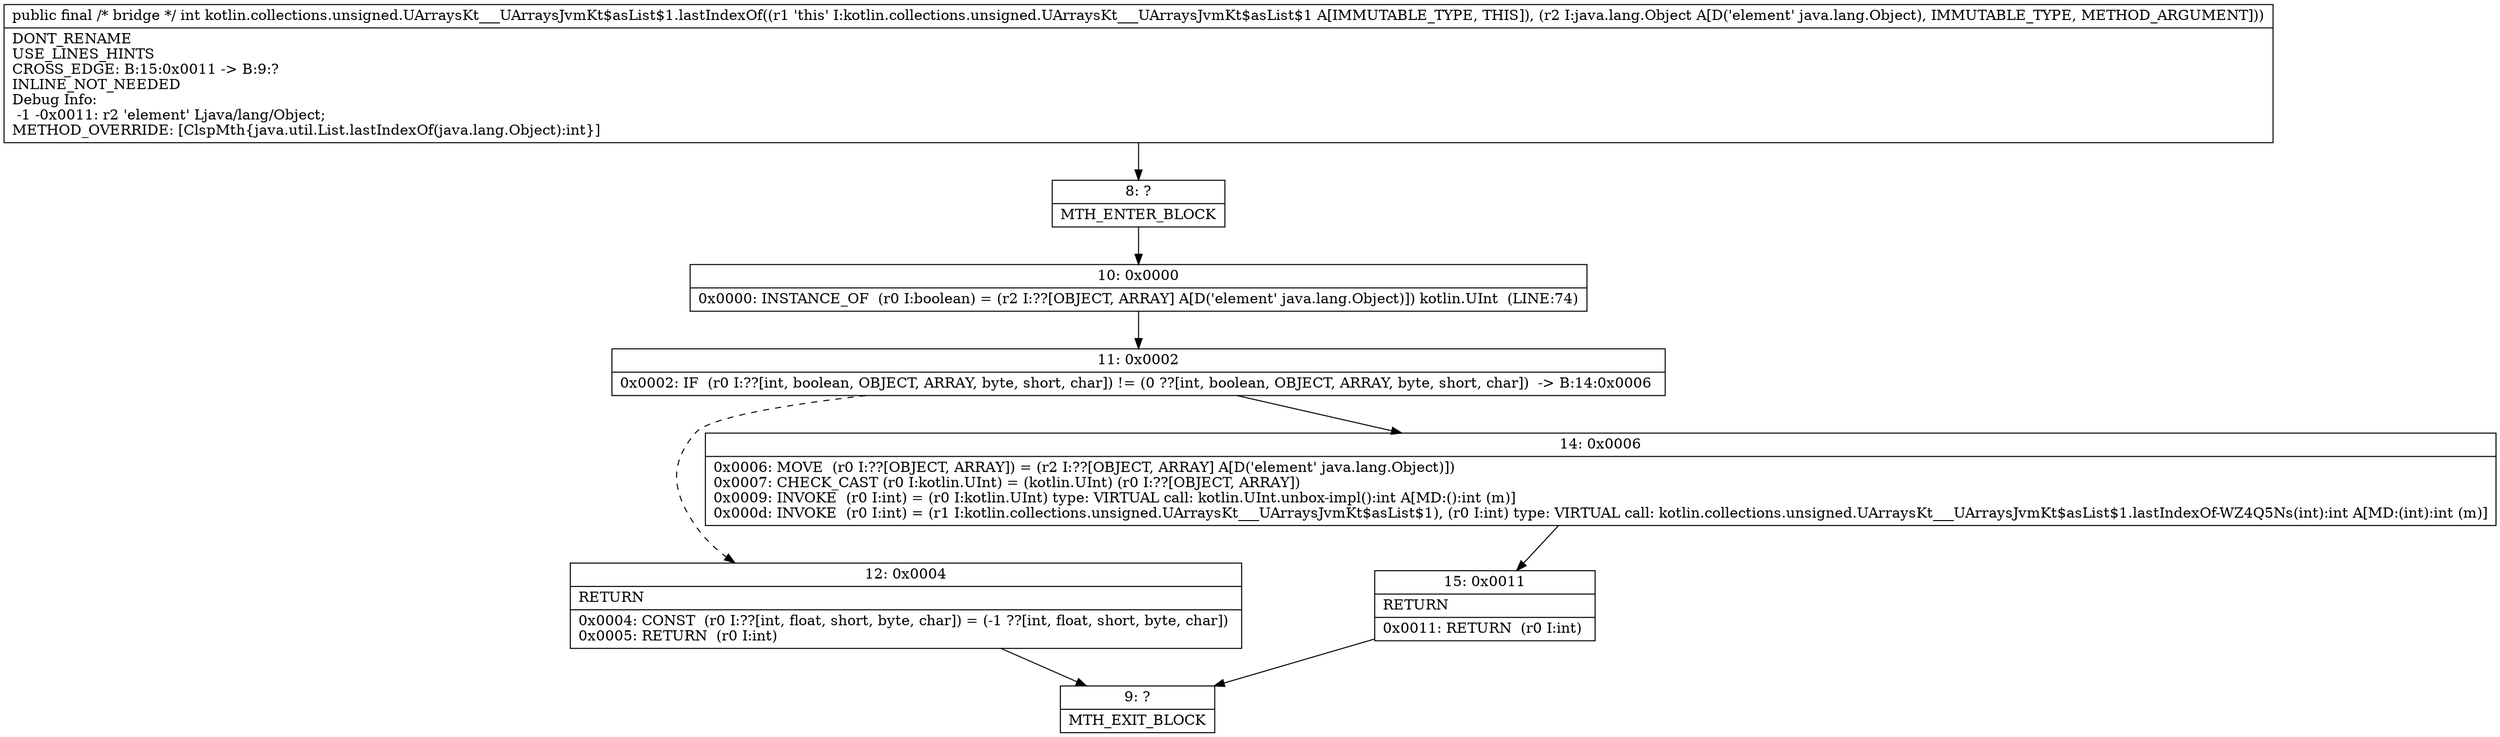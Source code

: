 digraph "CFG forkotlin.collections.unsigned.UArraysKt___UArraysJvmKt$asList$1.lastIndexOf(Ljava\/lang\/Object;)I" {
Node_8 [shape=record,label="{8\:\ ?|MTH_ENTER_BLOCK\l}"];
Node_10 [shape=record,label="{10\:\ 0x0000|0x0000: INSTANCE_OF  (r0 I:boolean) = (r2 I:??[OBJECT, ARRAY] A[D('element' java.lang.Object)]) kotlin.UInt  (LINE:74)\l}"];
Node_11 [shape=record,label="{11\:\ 0x0002|0x0002: IF  (r0 I:??[int, boolean, OBJECT, ARRAY, byte, short, char]) != (0 ??[int, boolean, OBJECT, ARRAY, byte, short, char])  \-\> B:14:0x0006 \l}"];
Node_12 [shape=record,label="{12\:\ 0x0004|RETURN\l|0x0004: CONST  (r0 I:??[int, float, short, byte, char]) = (\-1 ??[int, float, short, byte, char]) \l0x0005: RETURN  (r0 I:int) \l}"];
Node_9 [shape=record,label="{9\:\ ?|MTH_EXIT_BLOCK\l}"];
Node_14 [shape=record,label="{14\:\ 0x0006|0x0006: MOVE  (r0 I:??[OBJECT, ARRAY]) = (r2 I:??[OBJECT, ARRAY] A[D('element' java.lang.Object)]) \l0x0007: CHECK_CAST (r0 I:kotlin.UInt) = (kotlin.UInt) (r0 I:??[OBJECT, ARRAY]) \l0x0009: INVOKE  (r0 I:int) = (r0 I:kotlin.UInt) type: VIRTUAL call: kotlin.UInt.unbox\-impl():int A[MD:():int (m)]\l0x000d: INVOKE  (r0 I:int) = (r1 I:kotlin.collections.unsigned.UArraysKt___UArraysJvmKt$asList$1), (r0 I:int) type: VIRTUAL call: kotlin.collections.unsigned.UArraysKt___UArraysJvmKt$asList$1.lastIndexOf\-WZ4Q5Ns(int):int A[MD:(int):int (m)]\l}"];
Node_15 [shape=record,label="{15\:\ 0x0011|RETURN\l|0x0011: RETURN  (r0 I:int) \l}"];
MethodNode[shape=record,label="{public final \/* bridge *\/ int kotlin.collections.unsigned.UArraysKt___UArraysJvmKt$asList$1.lastIndexOf((r1 'this' I:kotlin.collections.unsigned.UArraysKt___UArraysJvmKt$asList$1 A[IMMUTABLE_TYPE, THIS]), (r2 I:java.lang.Object A[D('element' java.lang.Object), IMMUTABLE_TYPE, METHOD_ARGUMENT]))  | DONT_RENAME\lUSE_LINES_HINTS\lCROSS_EDGE: B:15:0x0011 \-\> B:9:?\lINLINE_NOT_NEEDED\lDebug Info:\l  \-1 \-0x0011: r2 'element' Ljava\/lang\/Object;\lMETHOD_OVERRIDE: [ClspMth\{java.util.List.lastIndexOf(java.lang.Object):int\}]\l}"];
MethodNode -> Node_8;Node_8 -> Node_10;
Node_10 -> Node_11;
Node_11 -> Node_12[style=dashed];
Node_11 -> Node_14;
Node_12 -> Node_9;
Node_14 -> Node_15;
Node_15 -> Node_9;
}

